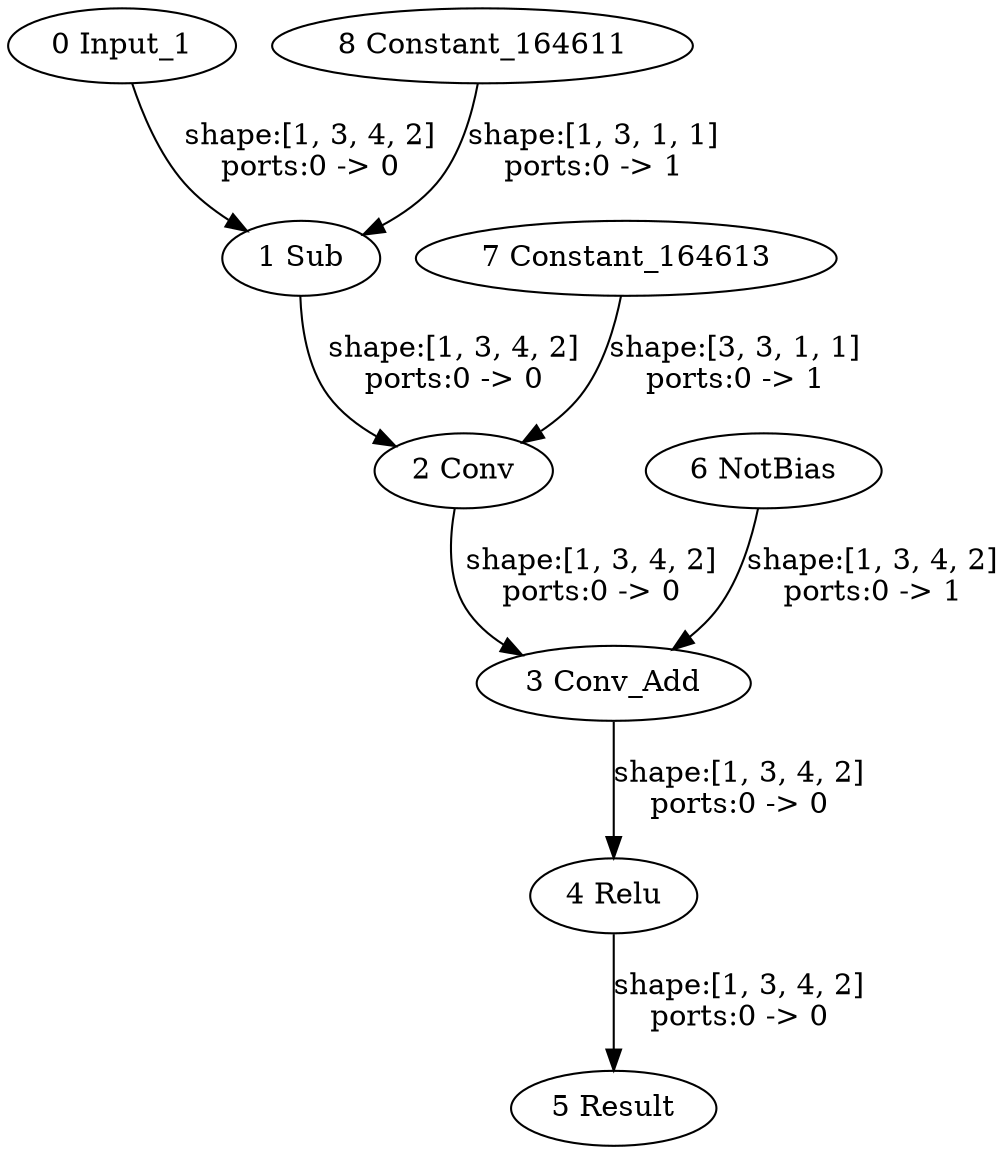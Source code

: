 strict digraph  {
"0 Input_1" [id=0, type=Parameter];
"1 Sub" [id=1, type=Subtract];
"2 Conv" [id=2, type=Convolution];
"3 Conv_Add" [id=3, type=Add];
"4 Relu" [id=4, type=Relu];
"5 Result" [id=5, type=Result];
"6 NotBias" [id=6, type=Constant];
"7 Constant_164613" [id=7, type=Constant];
"8 Constant_164611" [id=8, type=Constant];
"0 Input_1" -> "1 Sub"  [label="shape:[1, 3, 4, 2]\nports:0 -> 0", style=solid];
"1 Sub" -> "2 Conv"  [label="shape:[1, 3, 4, 2]\nports:0 -> 0", style=solid];
"2 Conv" -> "3 Conv_Add"  [label="shape:[1, 3, 4, 2]\nports:0 -> 0", style=solid];
"3 Conv_Add" -> "4 Relu"  [label="shape:[1, 3, 4, 2]\nports:0 -> 0", style=solid];
"4 Relu" -> "5 Result"  [label="shape:[1, 3, 4, 2]\nports:0 -> 0", style=solid];
"6 NotBias" -> "3 Conv_Add"  [label="shape:[1, 3, 4, 2]\nports:0 -> 1", style=solid];
"7 Constant_164613" -> "2 Conv"  [label="shape:[3, 3, 1, 1]\nports:0 -> 1", style=solid];
"8 Constant_164611" -> "1 Sub"  [label="shape:[1, 3, 1, 1]\nports:0 -> 1", style=solid];
}
